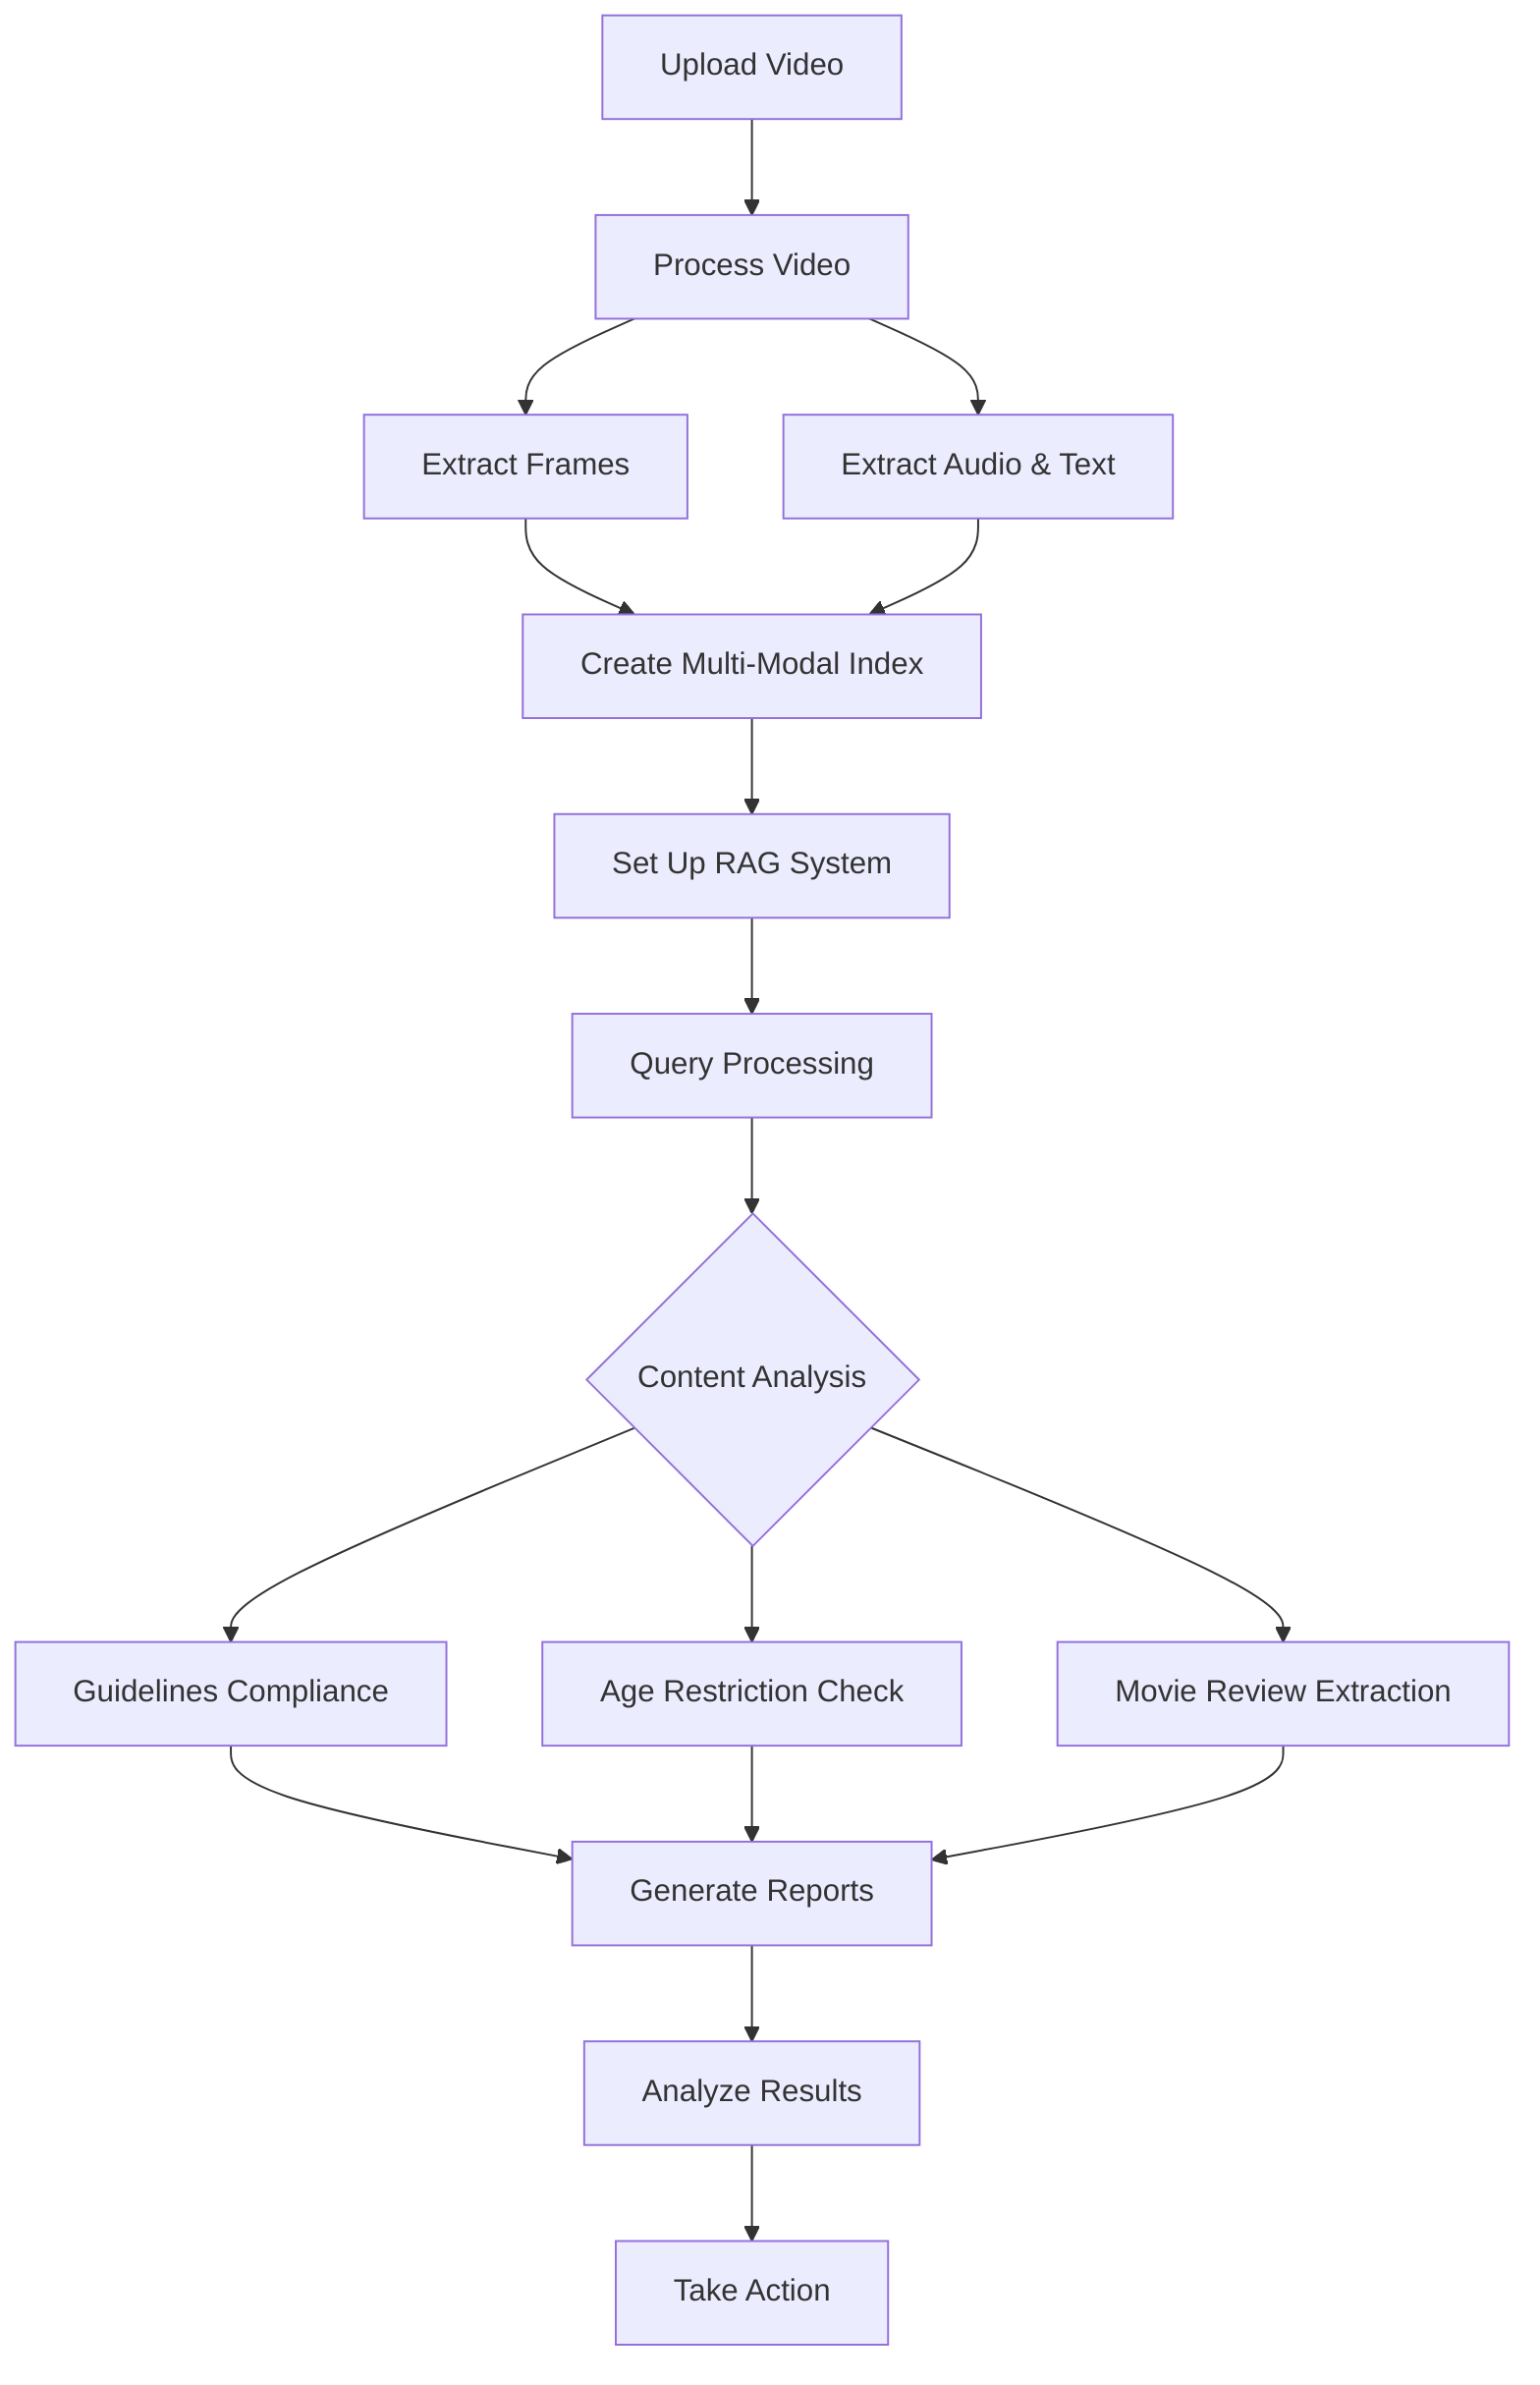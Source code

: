 graph TD
    A[Upload Video] --> B[Process Video]
    B --> C[Extract Frames]
    B --> D[Extract Audio & Text]
    C & D --> E[Create Multi-Modal Index]
    E --> F[Set Up RAG System]
    F --> G[Query Processing]
    G --> H{Content Analysis}
    H --> I[Guidelines Compliance]
    H --> J[Age Restriction Check]
    H --> K[Movie Review Extraction]
    I & J & K --> L[Generate Reports]
    L --> M[Analyze Results]
    M --> N[Take Action]